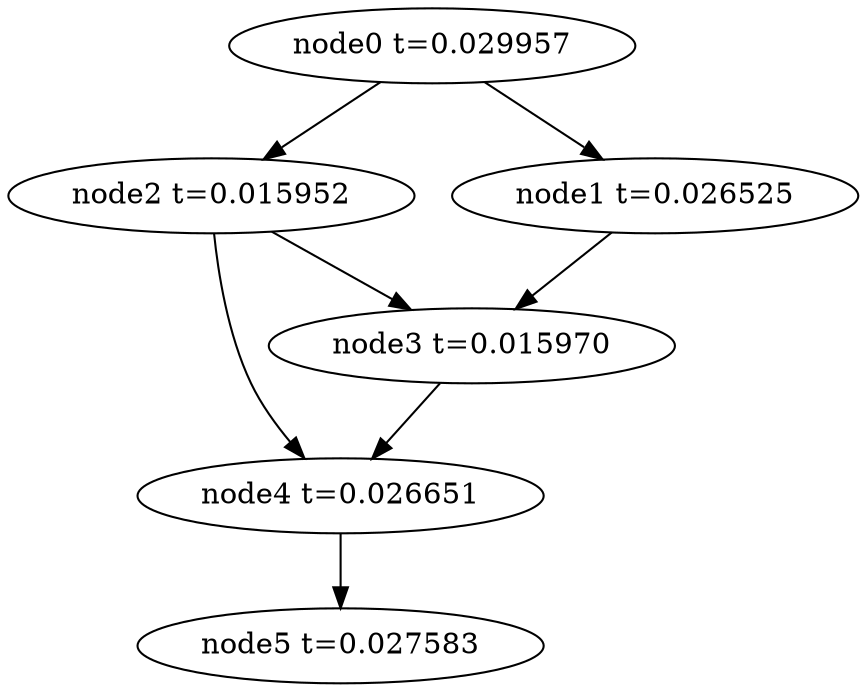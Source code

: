 digraph g{
	node5[label="node5 t=0.027583"]
	node4 -> node5
	node4[label="node4 t=0.026651"];
	node3 -> node4
	node3[label="node3 t=0.015970"];
	node2 -> node4
	node2 -> node3
	node2[label="node2 t=0.015952"];
	node1 -> node3
	node1[label="node1 t=0.026525"];
	node0 -> node2
	node0 -> node1
	node0[label="node0 t=0.029957"];
}
